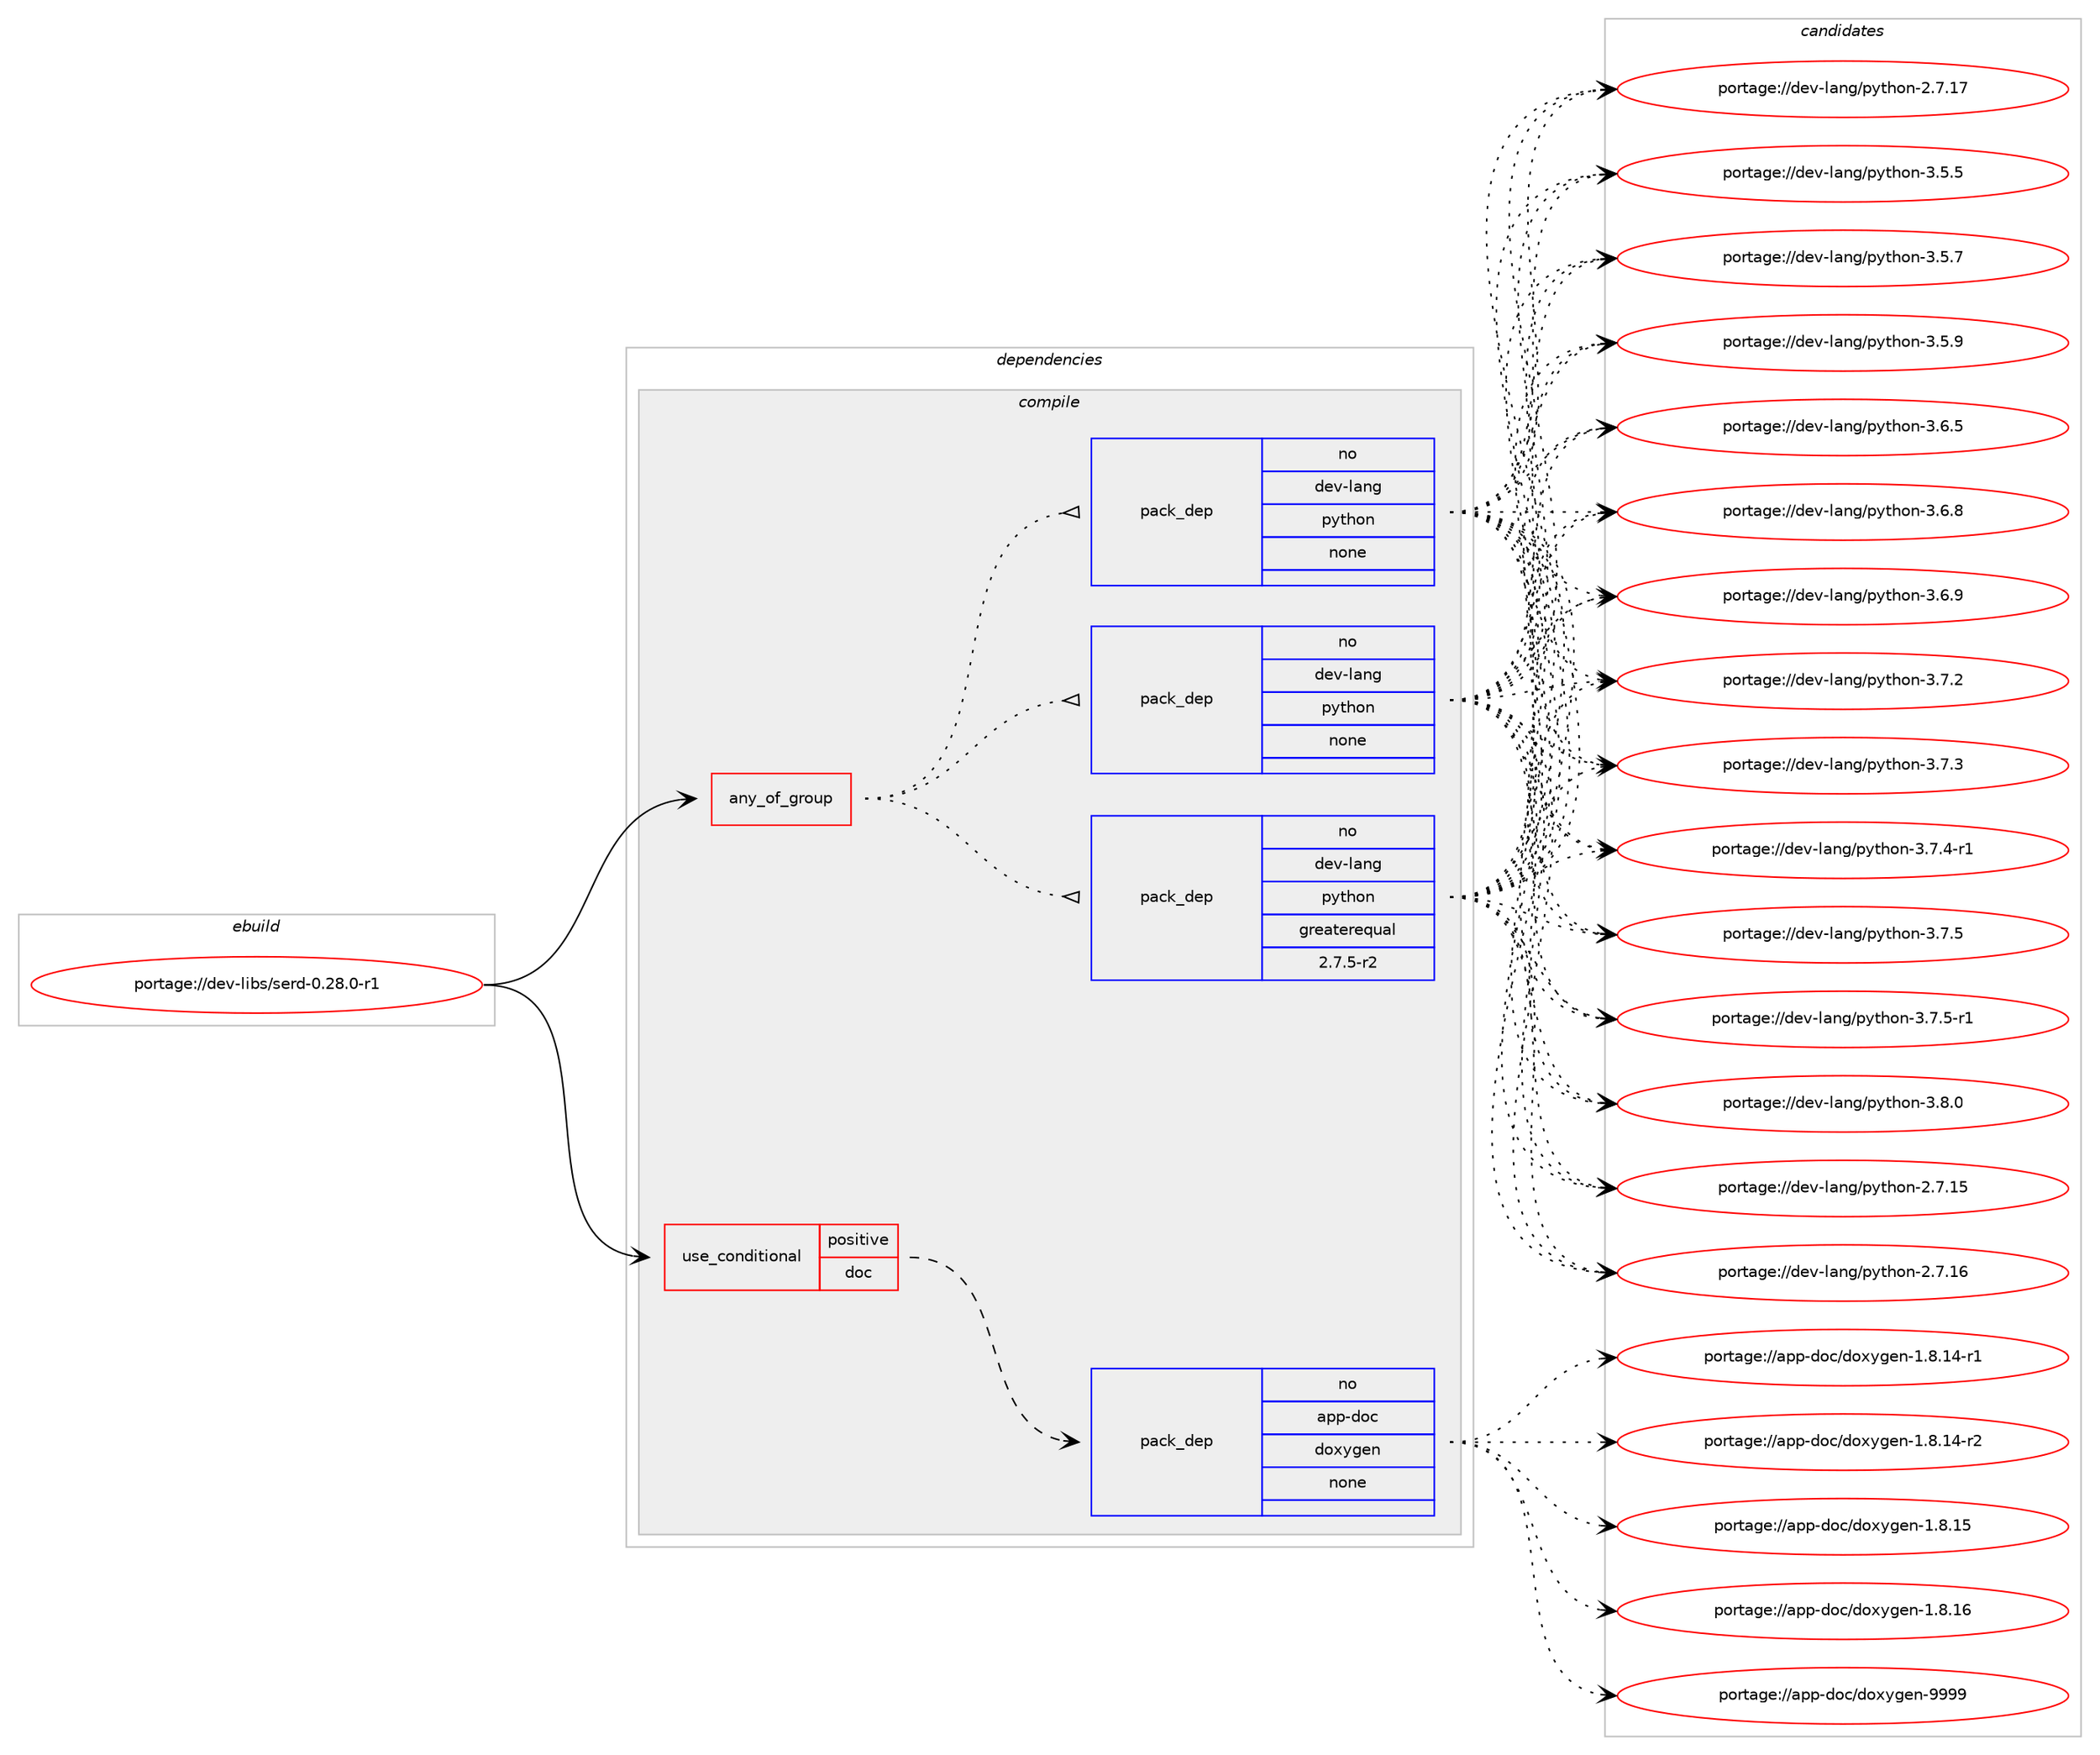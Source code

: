 digraph prolog {

# *************
# Graph options
# *************

newrank=true;
concentrate=true;
compound=true;
graph [rankdir=LR,fontname=Helvetica,fontsize=10,ranksep=1.5];#, ranksep=2.5, nodesep=0.2];
edge  [arrowhead=vee];
node  [fontname=Helvetica,fontsize=10];

# **********
# The ebuild
# **********

subgraph cluster_leftcol {
color=gray;
rank=same;
label=<<i>ebuild</i>>;
id [label="portage://dev-libs/serd-0.28.0-r1", color=red, width=4, href="../dev-libs/serd-0.28.0-r1.svg"];
}

# ****************
# The dependencies
# ****************

subgraph cluster_midcol {
color=gray;
label=<<i>dependencies</i>>;
subgraph cluster_compile {
fillcolor="#eeeeee";
style=filled;
label=<<i>compile</i>>;
subgraph any3048 {
dependency103909 [label=<<TABLE BORDER="0" CELLBORDER="1" CELLSPACING="0" CELLPADDING="4"><TR><TD CELLPADDING="10">any_of_group</TD></TR></TABLE>>, shape=none, color=red];subgraph pack78977 {
dependency103910 [label=<<TABLE BORDER="0" CELLBORDER="1" CELLSPACING="0" CELLPADDING="4" WIDTH="220"><TR><TD ROWSPAN="6" CELLPADDING="30">pack_dep</TD></TR><TR><TD WIDTH="110">no</TD></TR><TR><TD>dev-lang</TD></TR><TR><TD>python</TD></TR><TR><TD>none</TD></TR><TR><TD></TD></TR></TABLE>>, shape=none, color=blue];
}
dependency103909:e -> dependency103910:w [weight=20,style="dotted",arrowhead="oinv"];
subgraph pack78978 {
dependency103911 [label=<<TABLE BORDER="0" CELLBORDER="1" CELLSPACING="0" CELLPADDING="4" WIDTH="220"><TR><TD ROWSPAN="6" CELLPADDING="30">pack_dep</TD></TR><TR><TD WIDTH="110">no</TD></TR><TR><TD>dev-lang</TD></TR><TR><TD>python</TD></TR><TR><TD>none</TD></TR><TR><TD></TD></TR></TABLE>>, shape=none, color=blue];
}
dependency103909:e -> dependency103911:w [weight=20,style="dotted",arrowhead="oinv"];
subgraph pack78979 {
dependency103912 [label=<<TABLE BORDER="0" CELLBORDER="1" CELLSPACING="0" CELLPADDING="4" WIDTH="220"><TR><TD ROWSPAN="6" CELLPADDING="30">pack_dep</TD></TR><TR><TD WIDTH="110">no</TD></TR><TR><TD>dev-lang</TD></TR><TR><TD>python</TD></TR><TR><TD>greaterequal</TD></TR><TR><TD>2.7.5-r2</TD></TR></TABLE>>, shape=none, color=blue];
}
dependency103909:e -> dependency103912:w [weight=20,style="dotted",arrowhead="oinv"];
}
id:e -> dependency103909:w [weight=20,style="solid",arrowhead="vee"];
subgraph cond21825 {
dependency103913 [label=<<TABLE BORDER="0" CELLBORDER="1" CELLSPACING="0" CELLPADDING="4"><TR><TD ROWSPAN="3" CELLPADDING="10">use_conditional</TD></TR><TR><TD>positive</TD></TR><TR><TD>doc</TD></TR></TABLE>>, shape=none, color=red];
subgraph pack78980 {
dependency103914 [label=<<TABLE BORDER="0" CELLBORDER="1" CELLSPACING="0" CELLPADDING="4" WIDTH="220"><TR><TD ROWSPAN="6" CELLPADDING="30">pack_dep</TD></TR><TR><TD WIDTH="110">no</TD></TR><TR><TD>app-doc</TD></TR><TR><TD>doxygen</TD></TR><TR><TD>none</TD></TR><TR><TD></TD></TR></TABLE>>, shape=none, color=blue];
}
dependency103913:e -> dependency103914:w [weight=20,style="dashed",arrowhead="vee"];
}
id:e -> dependency103913:w [weight=20,style="solid",arrowhead="vee"];
}
subgraph cluster_compileandrun {
fillcolor="#eeeeee";
style=filled;
label=<<i>compile and run</i>>;
}
subgraph cluster_run {
fillcolor="#eeeeee";
style=filled;
label=<<i>run</i>>;
}
}

# **************
# The candidates
# **************

subgraph cluster_choices {
rank=same;
color=gray;
label=<<i>candidates</i>>;

subgraph choice78977 {
color=black;
nodesep=1;
choiceportage10010111845108971101034711212111610411111045504655464953 [label="portage://dev-lang/python-2.7.15", color=red, width=4,href="../dev-lang/python-2.7.15.svg"];
choiceportage10010111845108971101034711212111610411111045504655464954 [label="portage://dev-lang/python-2.7.16", color=red, width=4,href="../dev-lang/python-2.7.16.svg"];
choiceportage10010111845108971101034711212111610411111045504655464955 [label="portage://dev-lang/python-2.7.17", color=red, width=4,href="../dev-lang/python-2.7.17.svg"];
choiceportage100101118451089711010347112121116104111110455146534653 [label="portage://dev-lang/python-3.5.5", color=red, width=4,href="../dev-lang/python-3.5.5.svg"];
choiceportage100101118451089711010347112121116104111110455146534655 [label="portage://dev-lang/python-3.5.7", color=red, width=4,href="../dev-lang/python-3.5.7.svg"];
choiceportage100101118451089711010347112121116104111110455146534657 [label="portage://dev-lang/python-3.5.9", color=red, width=4,href="../dev-lang/python-3.5.9.svg"];
choiceportage100101118451089711010347112121116104111110455146544653 [label="portage://dev-lang/python-3.6.5", color=red, width=4,href="../dev-lang/python-3.6.5.svg"];
choiceportage100101118451089711010347112121116104111110455146544656 [label="portage://dev-lang/python-3.6.8", color=red, width=4,href="../dev-lang/python-3.6.8.svg"];
choiceportage100101118451089711010347112121116104111110455146544657 [label="portage://dev-lang/python-3.6.9", color=red, width=4,href="../dev-lang/python-3.6.9.svg"];
choiceportage100101118451089711010347112121116104111110455146554650 [label="portage://dev-lang/python-3.7.2", color=red, width=4,href="../dev-lang/python-3.7.2.svg"];
choiceportage100101118451089711010347112121116104111110455146554651 [label="portage://dev-lang/python-3.7.3", color=red, width=4,href="../dev-lang/python-3.7.3.svg"];
choiceportage1001011184510897110103471121211161041111104551465546524511449 [label="portage://dev-lang/python-3.7.4-r1", color=red, width=4,href="../dev-lang/python-3.7.4-r1.svg"];
choiceportage100101118451089711010347112121116104111110455146554653 [label="portage://dev-lang/python-3.7.5", color=red, width=4,href="../dev-lang/python-3.7.5.svg"];
choiceportage1001011184510897110103471121211161041111104551465546534511449 [label="portage://dev-lang/python-3.7.5-r1", color=red, width=4,href="../dev-lang/python-3.7.5-r1.svg"];
choiceportage100101118451089711010347112121116104111110455146564648 [label="portage://dev-lang/python-3.8.0", color=red, width=4,href="../dev-lang/python-3.8.0.svg"];
dependency103910:e -> choiceportage10010111845108971101034711212111610411111045504655464953:w [style=dotted,weight="100"];
dependency103910:e -> choiceportage10010111845108971101034711212111610411111045504655464954:w [style=dotted,weight="100"];
dependency103910:e -> choiceportage10010111845108971101034711212111610411111045504655464955:w [style=dotted,weight="100"];
dependency103910:e -> choiceportage100101118451089711010347112121116104111110455146534653:w [style=dotted,weight="100"];
dependency103910:e -> choiceportage100101118451089711010347112121116104111110455146534655:w [style=dotted,weight="100"];
dependency103910:e -> choiceportage100101118451089711010347112121116104111110455146534657:w [style=dotted,weight="100"];
dependency103910:e -> choiceportage100101118451089711010347112121116104111110455146544653:w [style=dotted,weight="100"];
dependency103910:e -> choiceportage100101118451089711010347112121116104111110455146544656:w [style=dotted,weight="100"];
dependency103910:e -> choiceportage100101118451089711010347112121116104111110455146544657:w [style=dotted,weight="100"];
dependency103910:e -> choiceportage100101118451089711010347112121116104111110455146554650:w [style=dotted,weight="100"];
dependency103910:e -> choiceportage100101118451089711010347112121116104111110455146554651:w [style=dotted,weight="100"];
dependency103910:e -> choiceportage1001011184510897110103471121211161041111104551465546524511449:w [style=dotted,weight="100"];
dependency103910:e -> choiceportage100101118451089711010347112121116104111110455146554653:w [style=dotted,weight="100"];
dependency103910:e -> choiceportage1001011184510897110103471121211161041111104551465546534511449:w [style=dotted,weight="100"];
dependency103910:e -> choiceportage100101118451089711010347112121116104111110455146564648:w [style=dotted,weight="100"];
}
subgraph choice78978 {
color=black;
nodesep=1;
choiceportage10010111845108971101034711212111610411111045504655464953 [label="portage://dev-lang/python-2.7.15", color=red, width=4,href="../dev-lang/python-2.7.15.svg"];
choiceportage10010111845108971101034711212111610411111045504655464954 [label="portage://dev-lang/python-2.7.16", color=red, width=4,href="../dev-lang/python-2.7.16.svg"];
choiceportage10010111845108971101034711212111610411111045504655464955 [label="portage://dev-lang/python-2.7.17", color=red, width=4,href="../dev-lang/python-2.7.17.svg"];
choiceportage100101118451089711010347112121116104111110455146534653 [label="portage://dev-lang/python-3.5.5", color=red, width=4,href="../dev-lang/python-3.5.5.svg"];
choiceportage100101118451089711010347112121116104111110455146534655 [label="portage://dev-lang/python-3.5.7", color=red, width=4,href="../dev-lang/python-3.5.7.svg"];
choiceportage100101118451089711010347112121116104111110455146534657 [label="portage://dev-lang/python-3.5.9", color=red, width=4,href="../dev-lang/python-3.5.9.svg"];
choiceportage100101118451089711010347112121116104111110455146544653 [label="portage://dev-lang/python-3.6.5", color=red, width=4,href="../dev-lang/python-3.6.5.svg"];
choiceportage100101118451089711010347112121116104111110455146544656 [label="portage://dev-lang/python-3.6.8", color=red, width=4,href="../dev-lang/python-3.6.8.svg"];
choiceportage100101118451089711010347112121116104111110455146544657 [label="portage://dev-lang/python-3.6.9", color=red, width=4,href="../dev-lang/python-3.6.9.svg"];
choiceportage100101118451089711010347112121116104111110455146554650 [label="portage://dev-lang/python-3.7.2", color=red, width=4,href="../dev-lang/python-3.7.2.svg"];
choiceportage100101118451089711010347112121116104111110455146554651 [label="portage://dev-lang/python-3.7.3", color=red, width=4,href="../dev-lang/python-3.7.3.svg"];
choiceportage1001011184510897110103471121211161041111104551465546524511449 [label="portage://dev-lang/python-3.7.4-r1", color=red, width=4,href="../dev-lang/python-3.7.4-r1.svg"];
choiceportage100101118451089711010347112121116104111110455146554653 [label="portage://dev-lang/python-3.7.5", color=red, width=4,href="../dev-lang/python-3.7.5.svg"];
choiceportage1001011184510897110103471121211161041111104551465546534511449 [label="portage://dev-lang/python-3.7.5-r1", color=red, width=4,href="../dev-lang/python-3.7.5-r1.svg"];
choiceportage100101118451089711010347112121116104111110455146564648 [label="portage://dev-lang/python-3.8.0", color=red, width=4,href="../dev-lang/python-3.8.0.svg"];
dependency103911:e -> choiceportage10010111845108971101034711212111610411111045504655464953:w [style=dotted,weight="100"];
dependency103911:e -> choiceportage10010111845108971101034711212111610411111045504655464954:w [style=dotted,weight="100"];
dependency103911:e -> choiceportage10010111845108971101034711212111610411111045504655464955:w [style=dotted,weight="100"];
dependency103911:e -> choiceportage100101118451089711010347112121116104111110455146534653:w [style=dotted,weight="100"];
dependency103911:e -> choiceportage100101118451089711010347112121116104111110455146534655:w [style=dotted,weight="100"];
dependency103911:e -> choiceportage100101118451089711010347112121116104111110455146534657:w [style=dotted,weight="100"];
dependency103911:e -> choiceportage100101118451089711010347112121116104111110455146544653:w [style=dotted,weight="100"];
dependency103911:e -> choiceportage100101118451089711010347112121116104111110455146544656:w [style=dotted,weight="100"];
dependency103911:e -> choiceportage100101118451089711010347112121116104111110455146544657:w [style=dotted,weight="100"];
dependency103911:e -> choiceportage100101118451089711010347112121116104111110455146554650:w [style=dotted,weight="100"];
dependency103911:e -> choiceportage100101118451089711010347112121116104111110455146554651:w [style=dotted,weight="100"];
dependency103911:e -> choiceportage1001011184510897110103471121211161041111104551465546524511449:w [style=dotted,weight="100"];
dependency103911:e -> choiceportage100101118451089711010347112121116104111110455146554653:w [style=dotted,weight="100"];
dependency103911:e -> choiceportage1001011184510897110103471121211161041111104551465546534511449:w [style=dotted,weight="100"];
dependency103911:e -> choiceportage100101118451089711010347112121116104111110455146564648:w [style=dotted,weight="100"];
}
subgraph choice78979 {
color=black;
nodesep=1;
choiceportage10010111845108971101034711212111610411111045504655464953 [label="portage://dev-lang/python-2.7.15", color=red, width=4,href="../dev-lang/python-2.7.15.svg"];
choiceportage10010111845108971101034711212111610411111045504655464954 [label="portage://dev-lang/python-2.7.16", color=red, width=4,href="../dev-lang/python-2.7.16.svg"];
choiceportage10010111845108971101034711212111610411111045504655464955 [label="portage://dev-lang/python-2.7.17", color=red, width=4,href="../dev-lang/python-2.7.17.svg"];
choiceportage100101118451089711010347112121116104111110455146534653 [label="portage://dev-lang/python-3.5.5", color=red, width=4,href="../dev-lang/python-3.5.5.svg"];
choiceportage100101118451089711010347112121116104111110455146534655 [label="portage://dev-lang/python-3.5.7", color=red, width=4,href="../dev-lang/python-3.5.7.svg"];
choiceportage100101118451089711010347112121116104111110455146534657 [label="portage://dev-lang/python-3.5.9", color=red, width=4,href="../dev-lang/python-3.5.9.svg"];
choiceportage100101118451089711010347112121116104111110455146544653 [label="portage://dev-lang/python-3.6.5", color=red, width=4,href="../dev-lang/python-3.6.5.svg"];
choiceportage100101118451089711010347112121116104111110455146544656 [label="portage://dev-lang/python-3.6.8", color=red, width=4,href="../dev-lang/python-3.6.8.svg"];
choiceportage100101118451089711010347112121116104111110455146544657 [label="portage://dev-lang/python-3.6.9", color=red, width=4,href="../dev-lang/python-3.6.9.svg"];
choiceportage100101118451089711010347112121116104111110455146554650 [label="portage://dev-lang/python-3.7.2", color=red, width=4,href="../dev-lang/python-3.7.2.svg"];
choiceportage100101118451089711010347112121116104111110455146554651 [label="portage://dev-lang/python-3.7.3", color=red, width=4,href="../dev-lang/python-3.7.3.svg"];
choiceportage1001011184510897110103471121211161041111104551465546524511449 [label="portage://dev-lang/python-3.7.4-r1", color=red, width=4,href="../dev-lang/python-3.7.4-r1.svg"];
choiceportage100101118451089711010347112121116104111110455146554653 [label="portage://dev-lang/python-3.7.5", color=red, width=4,href="../dev-lang/python-3.7.5.svg"];
choiceportage1001011184510897110103471121211161041111104551465546534511449 [label="portage://dev-lang/python-3.7.5-r1", color=red, width=4,href="../dev-lang/python-3.7.5-r1.svg"];
choiceportage100101118451089711010347112121116104111110455146564648 [label="portage://dev-lang/python-3.8.0", color=red, width=4,href="../dev-lang/python-3.8.0.svg"];
dependency103912:e -> choiceportage10010111845108971101034711212111610411111045504655464953:w [style=dotted,weight="100"];
dependency103912:e -> choiceportage10010111845108971101034711212111610411111045504655464954:w [style=dotted,weight="100"];
dependency103912:e -> choiceportage10010111845108971101034711212111610411111045504655464955:w [style=dotted,weight="100"];
dependency103912:e -> choiceportage100101118451089711010347112121116104111110455146534653:w [style=dotted,weight="100"];
dependency103912:e -> choiceportage100101118451089711010347112121116104111110455146534655:w [style=dotted,weight="100"];
dependency103912:e -> choiceportage100101118451089711010347112121116104111110455146534657:w [style=dotted,weight="100"];
dependency103912:e -> choiceportage100101118451089711010347112121116104111110455146544653:w [style=dotted,weight="100"];
dependency103912:e -> choiceportage100101118451089711010347112121116104111110455146544656:w [style=dotted,weight="100"];
dependency103912:e -> choiceportage100101118451089711010347112121116104111110455146544657:w [style=dotted,weight="100"];
dependency103912:e -> choiceportage100101118451089711010347112121116104111110455146554650:w [style=dotted,weight="100"];
dependency103912:e -> choiceportage100101118451089711010347112121116104111110455146554651:w [style=dotted,weight="100"];
dependency103912:e -> choiceportage1001011184510897110103471121211161041111104551465546524511449:w [style=dotted,weight="100"];
dependency103912:e -> choiceportage100101118451089711010347112121116104111110455146554653:w [style=dotted,weight="100"];
dependency103912:e -> choiceportage1001011184510897110103471121211161041111104551465546534511449:w [style=dotted,weight="100"];
dependency103912:e -> choiceportage100101118451089711010347112121116104111110455146564648:w [style=dotted,weight="100"];
}
subgraph choice78980 {
color=black;
nodesep=1;
choiceportage97112112451001119947100111120121103101110454946564649524511449 [label="portage://app-doc/doxygen-1.8.14-r1", color=red, width=4,href="../app-doc/doxygen-1.8.14-r1.svg"];
choiceportage97112112451001119947100111120121103101110454946564649524511450 [label="portage://app-doc/doxygen-1.8.14-r2", color=red, width=4,href="../app-doc/doxygen-1.8.14-r2.svg"];
choiceportage9711211245100111994710011112012110310111045494656464953 [label="portage://app-doc/doxygen-1.8.15", color=red, width=4,href="../app-doc/doxygen-1.8.15.svg"];
choiceportage9711211245100111994710011112012110310111045494656464954 [label="portage://app-doc/doxygen-1.8.16", color=red, width=4,href="../app-doc/doxygen-1.8.16.svg"];
choiceportage971121124510011199471001111201211031011104557575757 [label="portage://app-doc/doxygen-9999", color=red, width=4,href="../app-doc/doxygen-9999.svg"];
dependency103914:e -> choiceportage97112112451001119947100111120121103101110454946564649524511449:w [style=dotted,weight="100"];
dependency103914:e -> choiceportage97112112451001119947100111120121103101110454946564649524511450:w [style=dotted,weight="100"];
dependency103914:e -> choiceportage9711211245100111994710011112012110310111045494656464953:w [style=dotted,weight="100"];
dependency103914:e -> choiceportage9711211245100111994710011112012110310111045494656464954:w [style=dotted,weight="100"];
dependency103914:e -> choiceportage971121124510011199471001111201211031011104557575757:w [style=dotted,weight="100"];
}
}

}
